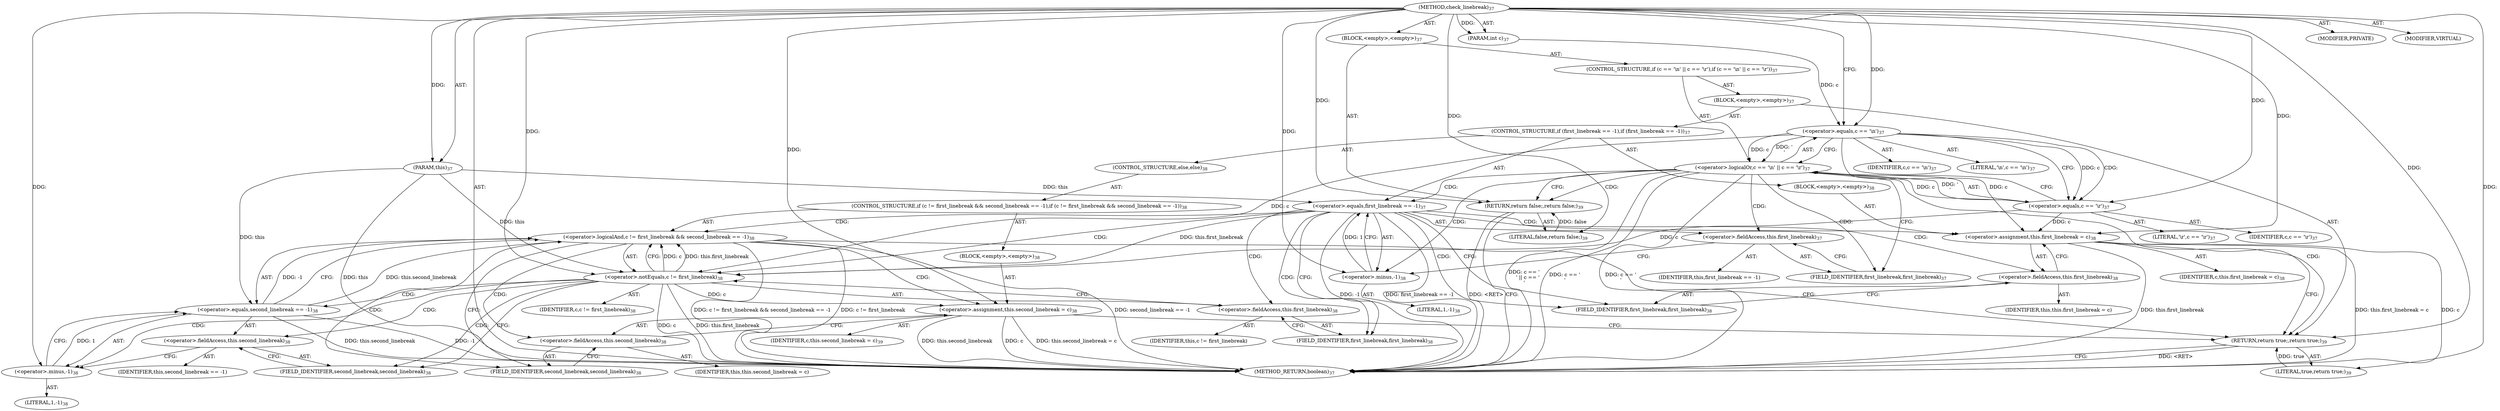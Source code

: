 digraph "check_linebreak" {  
"538" [label = <(METHOD,check_linebreak)<SUB>37</SUB>> ]
"539" [label = <(PARAM,this)<SUB>37</SUB>> ]
"540" [label = <(PARAM,int c)<SUB>37</SUB>> ]
"541" [label = <(BLOCK,&lt;empty&gt;,&lt;empty&gt;)<SUB>37</SUB>> ]
"542" [label = <(CONTROL_STRUCTURE,if (c == '\n' || c == '\r'),if (c == '\n' || c == '\r'))<SUB>37</SUB>> ]
"543" [label = <(&lt;operator&gt;.logicalOr,c == '\n' || c == '\r')<SUB>37</SUB>> ]
"544" [label = <(&lt;operator&gt;.equals,c == '\n')<SUB>37</SUB>> ]
"545" [label = <(IDENTIFIER,c,c == '\n')<SUB>37</SUB>> ]
"546" [label = <(LITERAL,'\n',c == '\n')<SUB>37</SUB>> ]
"547" [label = <(&lt;operator&gt;.equals,c == '\r')<SUB>37</SUB>> ]
"548" [label = <(IDENTIFIER,c,c == '\r')<SUB>37</SUB>> ]
"549" [label = <(LITERAL,'\r',c == '\r')<SUB>37</SUB>> ]
"550" [label = <(BLOCK,&lt;empty&gt;,&lt;empty&gt;)<SUB>37</SUB>> ]
"551" [label = <(CONTROL_STRUCTURE,if (first_linebreak == -1),if (first_linebreak == -1))<SUB>37</SUB>> ]
"552" [label = <(&lt;operator&gt;.equals,first_linebreak == -1)<SUB>37</SUB>> ]
"553" [label = <(&lt;operator&gt;.fieldAccess,this.first_linebreak)<SUB>37</SUB>> ]
"554" [label = <(IDENTIFIER,this,first_linebreak == -1)> ]
"555" [label = <(FIELD_IDENTIFIER,first_linebreak,first_linebreak)<SUB>37</SUB>> ]
"556" [label = <(&lt;operator&gt;.minus,-1)<SUB>38</SUB>> ]
"557" [label = <(LITERAL,1,-1)<SUB>38</SUB>> ]
"558" [label = <(BLOCK,&lt;empty&gt;,&lt;empty&gt;)<SUB>38</SUB>> ]
"559" [label = <(&lt;operator&gt;.assignment,this.first_linebreak = c)<SUB>38</SUB>> ]
"560" [label = <(&lt;operator&gt;.fieldAccess,this.first_linebreak)<SUB>38</SUB>> ]
"561" [label = <(IDENTIFIER,this,this.first_linebreak = c)> ]
"562" [label = <(FIELD_IDENTIFIER,first_linebreak,first_linebreak)<SUB>38</SUB>> ]
"563" [label = <(IDENTIFIER,c,this.first_linebreak = c)<SUB>38</SUB>> ]
"564" [label = <(CONTROL_STRUCTURE,else,else)<SUB>38</SUB>> ]
"565" [label = <(CONTROL_STRUCTURE,if (c != first_linebreak &amp;&amp; second_linebreak == -1),if (c != first_linebreak &amp;&amp; second_linebreak == -1))<SUB>38</SUB>> ]
"566" [label = <(&lt;operator&gt;.logicalAnd,c != first_linebreak &amp;&amp; second_linebreak == -1)<SUB>38</SUB>> ]
"567" [label = <(&lt;operator&gt;.notEquals,c != first_linebreak)<SUB>38</SUB>> ]
"568" [label = <(IDENTIFIER,c,c != first_linebreak)<SUB>38</SUB>> ]
"569" [label = <(&lt;operator&gt;.fieldAccess,this.first_linebreak)<SUB>38</SUB>> ]
"570" [label = <(IDENTIFIER,this,c != first_linebreak)> ]
"571" [label = <(FIELD_IDENTIFIER,first_linebreak,first_linebreak)<SUB>38</SUB>> ]
"572" [label = <(&lt;operator&gt;.equals,second_linebreak == -1)<SUB>38</SUB>> ]
"573" [label = <(&lt;operator&gt;.fieldAccess,this.second_linebreak)<SUB>38</SUB>> ]
"574" [label = <(IDENTIFIER,this,second_linebreak == -1)> ]
"575" [label = <(FIELD_IDENTIFIER,second_linebreak,second_linebreak)<SUB>38</SUB>> ]
"576" [label = <(&lt;operator&gt;.minus,-1)<SUB>38</SUB>> ]
"577" [label = <(LITERAL,1,-1)<SUB>38</SUB>> ]
"578" [label = <(BLOCK,&lt;empty&gt;,&lt;empty&gt;)<SUB>38</SUB>> ]
"579" [label = <(&lt;operator&gt;.assignment,this.second_linebreak = c)<SUB>38</SUB>> ]
"580" [label = <(&lt;operator&gt;.fieldAccess,this.second_linebreak)<SUB>38</SUB>> ]
"581" [label = <(IDENTIFIER,this,this.second_linebreak = c)> ]
"582" [label = <(FIELD_IDENTIFIER,second_linebreak,second_linebreak)<SUB>38</SUB>> ]
"583" [label = <(IDENTIFIER,c,this.second_linebreak = c)<SUB>39</SUB>> ]
"584" [label = <(RETURN,return true;,return true;)<SUB>39</SUB>> ]
"585" [label = <(LITERAL,true,return true;)<SUB>39</SUB>> ]
"586" [label = <(RETURN,return false;,return false;)<SUB>39</SUB>> ]
"587" [label = <(LITERAL,false,return false;)<SUB>39</SUB>> ]
"588" [label = <(MODIFIER,PRIVATE)> ]
"589" [label = <(MODIFIER,VIRTUAL)> ]
"590" [label = <(METHOD_RETURN,boolean)<SUB>37</SUB>> ]
  "538" -> "539"  [ label = "AST: "] 
  "538" -> "540"  [ label = "AST: "] 
  "538" -> "541"  [ label = "AST: "] 
  "538" -> "588"  [ label = "AST: "] 
  "538" -> "589"  [ label = "AST: "] 
  "538" -> "590"  [ label = "AST: "] 
  "541" -> "542"  [ label = "AST: "] 
  "541" -> "586"  [ label = "AST: "] 
  "542" -> "543"  [ label = "AST: "] 
  "542" -> "550"  [ label = "AST: "] 
  "543" -> "544"  [ label = "AST: "] 
  "543" -> "547"  [ label = "AST: "] 
  "544" -> "545"  [ label = "AST: "] 
  "544" -> "546"  [ label = "AST: "] 
  "547" -> "548"  [ label = "AST: "] 
  "547" -> "549"  [ label = "AST: "] 
  "550" -> "551"  [ label = "AST: "] 
  "550" -> "584"  [ label = "AST: "] 
  "551" -> "552"  [ label = "AST: "] 
  "551" -> "558"  [ label = "AST: "] 
  "551" -> "564"  [ label = "AST: "] 
  "552" -> "553"  [ label = "AST: "] 
  "552" -> "556"  [ label = "AST: "] 
  "553" -> "554"  [ label = "AST: "] 
  "553" -> "555"  [ label = "AST: "] 
  "556" -> "557"  [ label = "AST: "] 
  "558" -> "559"  [ label = "AST: "] 
  "559" -> "560"  [ label = "AST: "] 
  "559" -> "563"  [ label = "AST: "] 
  "560" -> "561"  [ label = "AST: "] 
  "560" -> "562"  [ label = "AST: "] 
  "564" -> "565"  [ label = "AST: "] 
  "565" -> "566"  [ label = "AST: "] 
  "565" -> "578"  [ label = "AST: "] 
  "566" -> "567"  [ label = "AST: "] 
  "566" -> "572"  [ label = "AST: "] 
  "567" -> "568"  [ label = "AST: "] 
  "567" -> "569"  [ label = "AST: "] 
  "569" -> "570"  [ label = "AST: "] 
  "569" -> "571"  [ label = "AST: "] 
  "572" -> "573"  [ label = "AST: "] 
  "572" -> "576"  [ label = "AST: "] 
  "573" -> "574"  [ label = "AST: "] 
  "573" -> "575"  [ label = "AST: "] 
  "576" -> "577"  [ label = "AST: "] 
  "578" -> "579"  [ label = "AST: "] 
  "579" -> "580"  [ label = "AST: "] 
  "579" -> "583"  [ label = "AST: "] 
  "580" -> "581"  [ label = "AST: "] 
  "580" -> "582"  [ label = "AST: "] 
  "584" -> "585"  [ label = "AST: "] 
  "586" -> "587"  [ label = "AST: "] 
  "586" -> "590"  [ label = "CFG: "] 
  "543" -> "555"  [ label = "CFG: "] 
  "543" -> "586"  [ label = "CFG: "] 
  "544" -> "543"  [ label = "CFG: "] 
  "544" -> "547"  [ label = "CFG: "] 
  "547" -> "543"  [ label = "CFG: "] 
  "584" -> "590"  [ label = "CFG: "] 
  "552" -> "562"  [ label = "CFG: "] 
  "552" -> "571"  [ label = "CFG: "] 
  "553" -> "556"  [ label = "CFG: "] 
  "556" -> "552"  [ label = "CFG: "] 
  "559" -> "584"  [ label = "CFG: "] 
  "555" -> "553"  [ label = "CFG: "] 
  "560" -> "559"  [ label = "CFG: "] 
  "566" -> "582"  [ label = "CFG: "] 
  "566" -> "584"  [ label = "CFG: "] 
  "562" -> "560"  [ label = "CFG: "] 
  "567" -> "566"  [ label = "CFG: "] 
  "567" -> "575"  [ label = "CFG: "] 
  "572" -> "566"  [ label = "CFG: "] 
  "579" -> "584"  [ label = "CFG: "] 
  "569" -> "567"  [ label = "CFG: "] 
  "573" -> "576"  [ label = "CFG: "] 
  "576" -> "572"  [ label = "CFG: "] 
  "580" -> "579"  [ label = "CFG: "] 
  "571" -> "569"  [ label = "CFG: "] 
  "575" -> "573"  [ label = "CFG: "] 
  "582" -> "580"  [ label = "CFG: "] 
  "538" -> "544"  [ label = "CFG: "] 
  "584" -> "590"  [ label = "DDG: &lt;RET&gt;"] 
  "586" -> "590"  [ label = "DDG: &lt;RET&gt;"] 
  "539" -> "590"  [ label = "DDG: this"] 
  "543" -> "590"  [ label = "DDG: c == '\n'"] 
  "543" -> "590"  [ label = "DDG: c == '\r'"] 
  "543" -> "590"  [ label = "DDG: c == '\n' || c == '\r'"] 
  "552" -> "590"  [ label = "DDG: -1"] 
  "552" -> "590"  [ label = "DDG: first_linebreak == -1"] 
  "567" -> "590"  [ label = "DDG: c"] 
  "567" -> "590"  [ label = "DDG: this.first_linebreak"] 
  "566" -> "590"  [ label = "DDG: c != first_linebreak"] 
  "572" -> "590"  [ label = "DDG: this.second_linebreak"] 
  "572" -> "590"  [ label = "DDG: -1"] 
  "566" -> "590"  [ label = "DDG: second_linebreak == -1"] 
  "566" -> "590"  [ label = "DDG: c != first_linebreak &amp;&amp; second_linebreak == -1"] 
  "579" -> "590"  [ label = "DDG: this.second_linebreak"] 
  "579" -> "590"  [ label = "DDG: c"] 
  "579" -> "590"  [ label = "DDG: this.second_linebreak = c"] 
  "559" -> "590"  [ label = "DDG: this.first_linebreak"] 
  "559" -> "590"  [ label = "DDG: c"] 
  "559" -> "590"  [ label = "DDG: this.first_linebreak = c"] 
  "538" -> "539"  [ label = "DDG: "] 
  "538" -> "540"  [ label = "DDG: "] 
  "587" -> "586"  [ label = "DDG: false"] 
  "538" -> "586"  [ label = "DDG: "] 
  "538" -> "587"  [ label = "DDG: "] 
  "544" -> "543"  [ label = "DDG: c"] 
  "544" -> "543"  [ label = "DDG: '\n'"] 
  "547" -> "543"  [ label = "DDG: c"] 
  "547" -> "543"  [ label = "DDG: '\r'"] 
  "585" -> "584"  [ label = "DDG: true"] 
  "538" -> "584"  [ label = "DDG: "] 
  "540" -> "544"  [ label = "DDG: c"] 
  "538" -> "544"  [ label = "DDG: "] 
  "544" -> "547"  [ label = "DDG: c"] 
  "538" -> "547"  [ label = "DDG: "] 
  "538" -> "585"  [ label = "DDG: "] 
  "539" -> "552"  [ label = "DDG: this"] 
  "556" -> "552"  [ label = "DDG: 1"] 
  "544" -> "559"  [ label = "DDG: c"] 
  "547" -> "559"  [ label = "DDG: c"] 
  "538" -> "559"  [ label = "DDG: "] 
  "538" -> "556"  [ label = "DDG: "] 
  "567" -> "566"  [ label = "DDG: c"] 
  "567" -> "566"  [ label = "DDG: this.first_linebreak"] 
  "572" -> "566"  [ label = "DDG: this.second_linebreak"] 
  "572" -> "566"  [ label = "DDG: -1"] 
  "567" -> "579"  [ label = "DDG: c"] 
  "538" -> "579"  [ label = "DDG: "] 
  "544" -> "567"  [ label = "DDG: c"] 
  "547" -> "567"  [ label = "DDG: c"] 
  "538" -> "567"  [ label = "DDG: "] 
  "539" -> "567"  [ label = "DDG: this"] 
  "552" -> "567"  [ label = "DDG: this.first_linebreak"] 
  "539" -> "572"  [ label = "DDG: this"] 
  "576" -> "572"  [ label = "DDG: 1"] 
  "538" -> "576"  [ label = "DDG: "] 
  "543" -> "555"  [ label = "CDG: "] 
  "543" -> "586"  [ label = "CDG: "] 
  "543" -> "556"  [ label = "CDG: "] 
  "543" -> "553"  [ label = "CDG: "] 
  "543" -> "552"  [ label = "CDG: "] 
  "543" -> "584"  [ label = "CDG: "] 
  "544" -> "547"  [ label = "CDG: "] 
  "552" -> "560"  [ label = "CDG: "] 
  "552" -> "571"  [ label = "CDG: "] 
  "552" -> "559"  [ label = "CDG: "] 
  "552" -> "562"  [ label = "CDG: "] 
  "552" -> "569"  [ label = "CDG: "] 
  "552" -> "566"  [ label = "CDG: "] 
  "552" -> "567"  [ label = "CDG: "] 
  "566" -> "579"  [ label = "CDG: "] 
  "566" -> "580"  [ label = "CDG: "] 
  "566" -> "582"  [ label = "CDG: "] 
  "567" -> "573"  [ label = "CDG: "] 
  "567" -> "575"  [ label = "CDG: "] 
  "567" -> "572"  [ label = "CDG: "] 
  "567" -> "576"  [ label = "CDG: "] 
}
